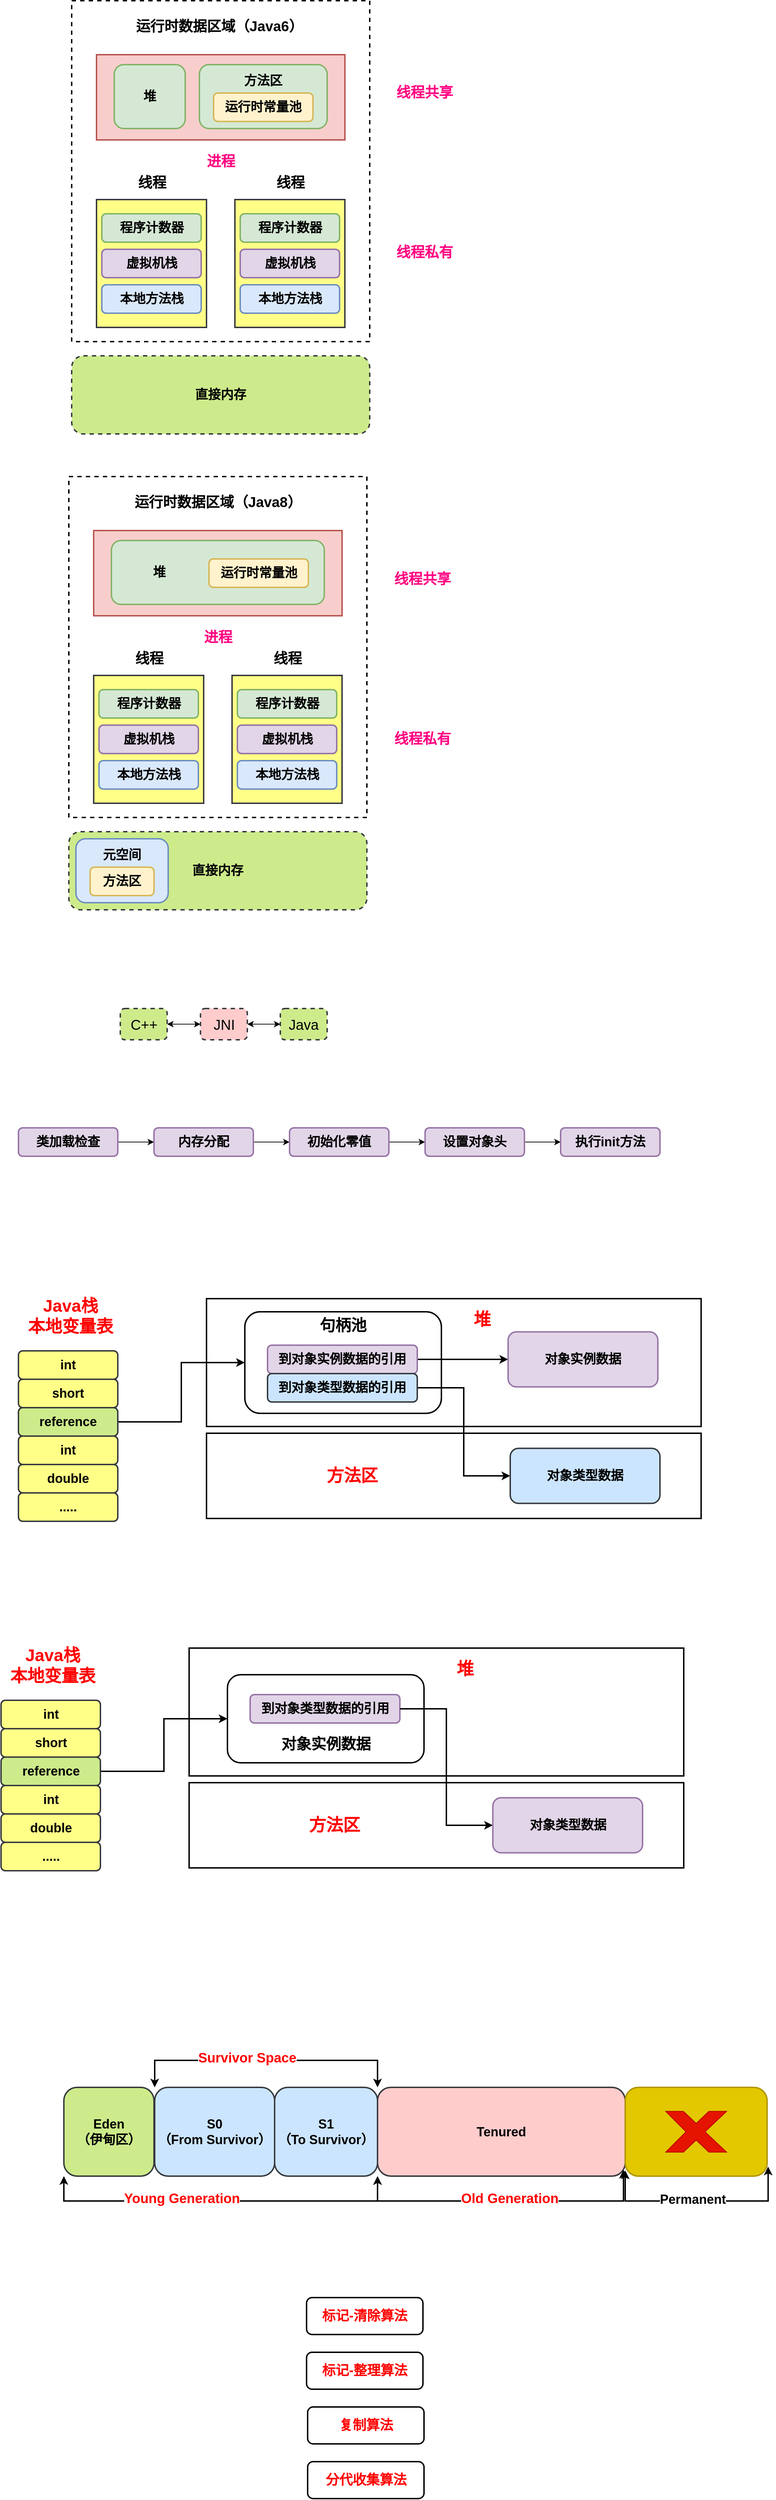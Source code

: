 <mxfile version="12.6.5" type="device"><diagram id="O3BQsFrytI9frIFFhgIB" name="Page-1"><mxGraphModel dx="1400" dy="579" grid="0" gridSize="10" guides="1" tooltips="1" connect="1" arrows="1" fold="1" page="0" pageScale="1" pageWidth="827" pageHeight="1169" math="0" shadow="0"><root><mxCell id="0"/><mxCell id="1" parent="0"/><mxCell id="KQnHS1wVc5f2rmeJDZKk-26" value="" style="rounded=0;whiteSpace=wrap;html=1;strokeWidth=2;" parent="1" vertex="1"><mxGeometry x="270" y="2147" width="697" height="120" as="geometry"/></mxCell><mxCell id="KQnHS1wVc5f2rmeJDZKk-24" value="" style="rounded=0;whiteSpace=wrap;html=1;strokeWidth=2;" parent="1" vertex="1"><mxGeometry x="270" y="1957.5" width="697" height="180" as="geometry"/></mxCell><mxCell id="KQnHS1wVc5f2rmeJDZKk-22" value="" style="rounded=1;whiteSpace=wrap;html=1;strokeWidth=2;" parent="1" vertex="1"><mxGeometry x="324" y="1976" width="277" height="143" as="geometry"/></mxCell><mxCell id="Ks48WOzs_nacoQjarene-1" value="" style="rounded=0;whiteSpace=wrap;html=1;strokeWidth=2;dashed=1;" parent="1" vertex="1"><mxGeometry x="80" y="130" width="420" height="480" as="geometry"/></mxCell><mxCell id="Ks48WOzs_nacoQjarene-5" value="" style="rounded=0;whiteSpace=wrap;html=1;strokeWidth=2;fillColor=#f8cecc;strokeColor=#b85450;" parent="1" vertex="1"><mxGeometry x="115" y="206" width="350" height="120" as="geometry"/></mxCell><mxCell id="Ks48WOzs_nacoQjarene-2" value="&lt;font style=&quot;font-size: 18px&quot;&gt;&lt;b&gt;堆&lt;br&gt;&lt;/b&gt;&lt;/font&gt;" style="rounded=1;whiteSpace=wrap;html=1;strokeWidth=2;fillColor=#d5e8d4;strokeColor=#82b366;" parent="1" vertex="1"><mxGeometry x="140" y="220" width="100" height="90" as="geometry"/></mxCell><mxCell id="Ks48WOzs_nacoQjarene-3" value="&lt;font style=&quot;font-size: 18px&quot;&gt;&lt;b&gt;方法区&lt;br&gt;&lt;br&gt;&lt;br&gt;&lt;/b&gt;&lt;/font&gt;" style="rounded=1;whiteSpace=wrap;html=1;strokeWidth=2;fillColor=#d5e8d4;strokeColor=#82b366;" parent="1" vertex="1"><mxGeometry x="260" y="220" width="180" height="90" as="geometry"/></mxCell><mxCell id="Ks48WOzs_nacoQjarene-4" value="&lt;font style=&quot;font-size: 18px&quot;&gt;&lt;b&gt;运行时常量池&lt;br&gt;&lt;/b&gt;&lt;/font&gt;" style="rounded=1;whiteSpace=wrap;html=1;strokeWidth=2;fillColor=#fff2cc;strokeColor=#d6b656;" parent="1" vertex="1"><mxGeometry x="280" y="260" width="140" height="40" as="geometry"/></mxCell><mxCell id="Ks48WOzs_nacoQjarene-6" value="" style="rounded=0;whiteSpace=wrap;html=1;strokeWidth=2;fillColor=#ffff88;strokeColor=#36393d;" parent="1" vertex="1"><mxGeometry x="115" y="410" width="155" height="180" as="geometry"/></mxCell><mxCell id="Ks48WOzs_nacoQjarene-7" value="&lt;font style=&quot;font-size: 18px&quot;&gt;&lt;b&gt;程序计数器&lt;/b&gt;&lt;b&gt;&lt;br&gt;&lt;/b&gt;&lt;/font&gt;" style="rounded=1;whiteSpace=wrap;html=1;strokeWidth=2;fillColor=#d5e8d4;strokeColor=#82b366;" parent="1" vertex="1"><mxGeometry x="122.5" y="430" width="140" height="40" as="geometry"/></mxCell><mxCell id="Ks48WOzs_nacoQjarene-8" value="&lt;font style=&quot;font-size: 18px&quot;&gt;&lt;b&gt;虚拟机栈&lt;br&gt;&lt;/b&gt;&lt;/font&gt;" style="rounded=1;whiteSpace=wrap;html=1;strokeWidth=2;fillColor=#e1d5e7;strokeColor=#9673a6;" parent="1" vertex="1"><mxGeometry x="122.5" y="480" width="140" height="40" as="geometry"/></mxCell><mxCell id="Ks48WOzs_nacoQjarene-9" value="&lt;font style=&quot;font-size: 18px&quot;&gt;&lt;b&gt;本地方法栈&lt;br&gt;&lt;/b&gt;&lt;/font&gt;" style="rounded=1;whiteSpace=wrap;html=1;strokeWidth=2;fillColor=#dae8fc;strokeColor=#6c8ebf;" parent="1" vertex="1"><mxGeometry x="122.5" y="530" width="140" height="40" as="geometry"/></mxCell><mxCell id="Ks48WOzs_nacoQjarene-10" value="" style="rounded=0;whiteSpace=wrap;html=1;strokeWidth=2;fillColor=#ffff88;strokeColor=#36393d;" parent="1" vertex="1"><mxGeometry x="310" y="410" width="155" height="180" as="geometry"/></mxCell><mxCell id="Ks48WOzs_nacoQjarene-11" value="&lt;font style=&quot;font-size: 18px&quot;&gt;&lt;b&gt;程序计数器&lt;/b&gt;&lt;b&gt;&lt;br&gt;&lt;/b&gt;&lt;/font&gt;" style="rounded=1;whiteSpace=wrap;html=1;strokeWidth=2;fillColor=#d5e8d4;strokeColor=#82b366;" parent="1" vertex="1"><mxGeometry x="317.5" y="430" width="140" height="40" as="geometry"/></mxCell><mxCell id="Ks48WOzs_nacoQjarene-12" value="&lt;font style=&quot;font-size: 18px&quot;&gt;&lt;b&gt;虚拟机栈&lt;br&gt;&lt;/b&gt;&lt;/font&gt;" style="rounded=1;whiteSpace=wrap;html=1;strokeWidth=2;fillColor=#e1d5e7;strokeColor=#9673a6;" parent="1" vertex="1"><mxGeometry x="317.5" y="480" width="140" height="40" as="geometry"/></mxCell><mxCell id="Ks48WOzs_nacoQjarene-13" value="&lt;font style=&quot;font-size: 18px&quot;&gt;&lt;b&gt;本地方法栈&lt;br&gt;&lt;/b&gt;&lt;/font&gt;" style="rounded=1;whiteSpace=wrap;html=1;strokeWidth=2;fillColor=#dae8fc;strokeColor=#6c8ebf;" parent="1" vertex="1"><mxGeometry x="317.5" y="530" width="140" height="40" as="geometry"/></mxCell><mxCell id="Ks48WOzs_nacoQjarene-16" value="&lt;font style=&quot;font-size: 18px&quot;&gt;&lt;b&gt;直接内存&lt;br&gt;&lt;/b&gt;&lt;/font&gt;" style="rounded=1;whiteSpace=wrap;html=1;strokeWidth=2;fillColor=#cdeb8b;strokeColor=#36393d;dashed=1;" parent="1" vertex="1"><mxGeometry x="80" y="630" width="420" height="110" as="geometry"/></mxCell><mxCell id="Ks48WOzs_nacoQjarene-17" value="进程" style="text;html=1;align=center;verticalAlign=middle;resizable=0;points=[];autosize=1;fontSize=20;fontStyle=1;fontColor=#FF0080;" parent="1" vertex="1"><mxGeometry x="260" y="340" width="60" height="30" as="geometry"/></mxCell><mxCell id="Ks48WOzs_nacoQjarene-18" value="线程" style="text;html=1;align=center;verticalAlign=middle;resizable=0;points=[];autosize=1;fontSize=20;fontStyle=1" parent="1" vertex="1"><mxGeometry x="162.5" y="370" width="60" height="30" as="geometry"/></mxCell><mxCell id="Ks48WOzs_nacoQjarene-19" value="线程" style="text;html=1;align=center;verticalAlign=middle;resizable=0;points=[];autosize=1;fontSize=20;fontStyle=1" parent="1" vertex="1"><mxGeometry x="357.5" y="370" width="60" height="30" as="geometry"/></mxCell><mxCell id="Ks48WOzs_nacoQjarene-20" value="线程共享" style="text;html=1;align=center;verticalAlign=middle;resizable=0;points=[];autosize=1;fontSize=20;fontColor=#FF0080;fontStyle=1" parent="1" vertex="1"><mxGeometry x="524" y="927.5" width="100" height="30" as="geometry"/></mxCell><mxCell id="Ks48WOzs_nacoQjarene-21" value="线程私有" style="text;html=1;align=center;verticalAlign=middle;resizable=0;points=[];autosize=1;fontSize=20;fontColor=#FF0080;fontStyle=1" parent="1" vertex="1"><mxGeometry x="524" y="1152.5" width="100" height="30" as="geometry"/></mxCell><mxCell id="Ks48WOzs_nacoQjarene-22" value="运行时数据区域（Java6）" style="text;html=1;align=center;verticalAlign=middle;resizable=0;points=[];autosize=1;fontSize=20;fontColor=#000000;fontStyle=1" parent="1" vertex="1"><mxGeometry x="162.5" y="150" width="250" height="30" as="geometry"/></mxCell><mxCell id="Ks48WOzs_nacoQjarene-23" value="&lt;font style=&quot;font-size: 18px&quot;&gt;&lt;b&gt;直接内存&lt;br&gt;&lt;/b&gt;&lt;/font&gt;" style="rounded=1;whiteSpace=wrap;html=1;strokeWidth=2;fillColor=#cdeb8b;strokeColor=#36393d;dashed=1;" parent="1" vertex="1"><mxGeometry x="76" y="1300" width="420" height="110" as="geometry"/></mxCell><mxCell id="Ks48WOzs_nacoQjarene-24" value="&lt;font style=&quot;font-size: 18px&quot;&gt;&lt;b&gt;元空间&lt;br&gt;&lt;br&gt;&lt;br&gt;&lt;/b&gt;&lt;/font&gt;" style="rounded=1;whiteSpace=wrap;html=1;strokeWidth=2;fillColor=#dae8fc;strokeColor=#6c8ebf;" parent="1" vertex="1"><mxGeometry x="86" y="1310" width="130" height="90" as="geometry"/></mxCell><mxCell id="Ks48WOzs_nacoQjarene-26" value="" style="rounded=0;whiteSpace=wrap;html=1;strokeWidth=2;dashed=1;" parent="1" vertex="1"><mxGeometry x="76" y="800" width="420" height="480" as="geometry"/></mxCell><mxCell id="Ks48WOzs_nacoQjarene-27" value="" style="rounded=0;whiteSpace=wrap;html=1;strokeWidth=2;fillColor=#f8cecc;strokeColor=#b85450;" parent="1" vertex="1"><mxGeometry x="111" y="876" width="350" height="120" as="geometry"/></mxCell><mxCell id="Ks48WOzs_nacoQjarene-28" value="&lt;font style=&quot;font-size: 18px&quot;&gt;&lt;b&gt;堆&amp;nbsp; &amp;nbsp; &amp;nbsp; &amp;nbsp; &amp;nbsp; &amp;nbsp; &amp;nbsp; &amp;nbsp; &amp;nbsp; &amp;nbsp; &amp;nbsp; &amp;nbsp; &amp;nbsp; &amp;nbsp; &amp;nbsp; &amp;nbsp; &amp;nbsp;&lt;br&gt;&lt;/b&gt;&lt;/font&gt;" style="rounded=1;whiteSpace=wrap;html=1;strokeWidth=2;fillColor=#d5e8d4;strokeColor=#82b366;" parent="1" vertex="1"><mxGeometry x="136" y="890" width="300" height="90" as="geometry"/></mxCell><mxCell id="Ks48WOzs_nacoQjarene-30" value="&lt;font style=&quot;font-size: 18px&quot;&gt;&lt;b&gt;运行时常量池&lt;br&gt;&lt;/b&gt;&lt;/font&gt;" style="rounded=1;whiteSpace=wrap;html=1;strokeWidth=2;fillColor=#fff2cc;strokeColor=#d6b656;" parent="1" vertex="1"><mxGeometry x="273.5" y="916" width="140" height="40" as="geometry"/></mxCell><mxCell id="Ks48WOzs_nacoQjarene-31" value="" style="rounded=0;whiteSpace=wrap;html=1;strokeWidth=2;fillColor=#ffff88;strokeColor=#36393d;" parent="1" vertex="1"><mxGeometry x="111" y="1080" width="155" height="180" as="geometry"/></mxCell><mxCell id="Ks48WOzs_nacoQjarene-32" value="&lt;font style=&quot;font-size: 18px&quot;&gt;&lt;b&gt;程序计数器&lt;/b&gt;&lt;b&gt;&lt;br&gt;&lt;/b&gt;&lt;/font&gt;" style="rounded=1;whiteSpace=wrap;html=1;strokeWidth=2;fillColor=#d5e8d4;strokeColor=#82b366;" parent="1" vertex="1"><mxGeometry x="118.5" y="1100" width="140" height="40" as="geometry"/></mxCell><mxCell id="Ks48WOzs_nacoQjarene-33" value="&lt;font style=&quot;font-size: 18px&quot;&gt;&lt;b&gt;虚拟机栈&lt;br&gt;&lt;/b&gt;&lt;/font&gt;" style="rounded=1;whiteSpace=wrap;html=1;strokeWidth=2;fillColor=#e1d5e7;strokeColor=#9673a6;" parent="1" vertex="1"><mxGeometry x="118.5" y="1150" width="140" height="40" as="geometry"/></mxCell><mxCell id="Ks48WOzs_nacoQjarene-34" value="&lt;font style=&quot;font-size: 18px&quot;&gt;&lt;b&gt;本地方法栈&lt;br&gt;&lt;/b&gt;&lt;/font&gt;" style="rounded=1;whiteSpace=wrap;html=1;strokeWidth=2;fillColor=#dae8fc;strokeColor=#6c8ebf;" parent="1" vertex="1"><mxGeometry x="118.5" y="1200" width="140" height="40" as="geometry"/></mxCell><mxCell id="Ks48WOzs_nacoQjarene-38" value="进程" style="text;html=1;align=center;verticalAlign=middle;resizable=0;points=[];autosize=1;fontSize=20;fontStyle=1;fontColor=#FF0080;" parent="1" vertex="1"><mxGeometry x="256" y="1010" width="60" height="30" as="geometry"/></mxCell><mxCell id="Ks48WOzs_nacoQjarene-39" value="线程" style="text;html=1;align=center;verticalAlign=middle;resizable=0;points=[];autosize=1;fontSize=20;fontStyle=1" parent="1" vertex="1"><mxGeometry x="158.5" y="1040" width="60" height="30" as="geometry"/></mxCell><mxCell id="Ks48WOzs_nacoQjarene-40" value="线程" style="text;html=1;align=center;verticalAlign=middle;resizable=0;points=[];autosize=1;fontSize=20;fontStyle=1" parent="1" vertex="1"><mxGeometry x="353.5" y="1040" width="60" height="30" as="geometry"/></mxCell><mxCell id="Ks48WOzs_nacoQjarene-41" value="运行时数据区域（Java8）" style="text;html=1;align=center;verticalAlign=middle;resizable=0;points=[];autosize=1;fontSize=20;fontColor=#000000;fontStyle=1" parent="1" vertex="1"><mxGeometry x="161" y="820" width="250" height="30" as="geometry"/></mxCell><mxCell id="Ks48WOzs_nacoQjarene-42" value="&lt;font style=&quot;font-size: 18px&quot;&gt;&lt;b&gt;方法区&lt;br&gt;&lt;/b&gt;&lt;/font&gt;" style="rounded=1;whiteSpace=wrap;html=1;strokeWidth=2;fillColor=#fff2cc;strokeColor=#d6b656;" parent="1" vertex="1"><mxGeometry x="106" y="1350" width="90" height="40" as="geometry"/></mxCell><mxCell id="Ks48WOzs_nacoQjarene-44" value="" style="rounded=0;whiteSpace=wrap;html=1;strokeWidth=2;fillColor=#ffff88;strokeColor=#36393d;" parent="1" vertex="1"><mxGeometry x="306" y="1080" width="155" height="180" as="geometry"/></mxCell><mxCell id="Ks48WOzs_nacoQjarene-45" value="&lt;font style=&quot;font-size: 18px&quot;&gt;&lt;b&gt;程序计数器&lt;/b&gt;&lt;b&gt;&lt;br&gt;&lt;/b&gt;&lt;/font&gt;" style="rounded=1;whiteSpace=wrap;html=1;strokeWidth=2;fillColor=#d5e8d4;strokeColor=#82b366;" parent="1" vertex="1"><mxGeometry x="313.5" y="1100" width="140" height="40" as="geometry"/></mxCell><mxCell id="Ks48WOzs_nacoQjarene-46" value="&lt;font style=&quot;font-size: 18px&quot;&gt;&lt;b&gt;虚拟机栈&lt;br&gt;&lt;/b&gt;&lt;/font&gt;" style="rounded=1;whiteSpace=wrap;html=1;strokeWidth=2;fillColor=#e1d5e7;strokeColor=#9673a6;" parent="1" vertex="1"><mxGeometry x="313.5" y="1150" width="140" height="40" as="geometry"/></mxCell><mxCell id="Ks48WOzs_nacoQjarene-47" value="&lt;font style=&quot;font-size: 18px&quot;&gt;&lt;b&gt;本地方法栈&lt;br&gt;&lt;/b&gt;&lt;/font&gt;" style="rounded=1;whiteSpace=wrap;html=1;strokeWidth=2;fillColor=#dae8fc;strokeColor=#6c8ebf;" parent="1" vertex="1"><mxGeometry x="313.5" y="1200" width="140" height="40" as="geometry"/></mxCell><mxCell id="Ks48WOzs_nacoQjarene-48" value="线程共享" style="text;html=1;align=center;verticalAlign=middle;resizable=0;points=[];autosize=1;fontSize=20;fontColor=#FF0080;fontStyle=1" parent="1" vertex="1"><mxGeometry x="527" y="242.5" width="100" height="30" as="geometry"/></mxCell><mxCell id="Ks48WOzs_nacoQjarene-49" value="线程私有" style="text;html=1;align=center;verticalAlign=middle;resizable=0;points=[];autosize=1;fontSize=20;fontColor=#FF0080;fontStyle=1" parent="1" vertex="1"><mxGeometry x="527" y="467.5" width="100" height="30" as="geometry"/></mxCell><mxCell id="Ks48WOzs_nacoQjarene-55" style="edgeStyle=orthogonalEdgeStyle;rounded=0;orthogonalLoop=1;jettySize=auto;html=1;exitX=1;exitY=0.5;exitDx=0;exitDy=0;entryX=0;entryY=0.5;entryDx=0;entryDy=0;fontSize=20;fontColor=#000000;startArrow=classic;startFill=1;" parent="1" source="Ks48WOzs_nacoQjarene-52" target="Ks48WOzs_nacoQjarene-54" edge="1"><mxGeometry relative="1" as="geometry"/></mxCell><mxCell id="Ks48WOzs_nacoQjarene-52" value="&lt;font style=&quot;font-size: 20px&quot;&gt;C++&lt;/font&gt;" style="rounded=1;whiteSpace=wrap;html=1;dashed=1;strokeWidth=2;fontSize=20;fillColor=#cdeb8b;strokeColor=#36393d;" parent="1" vertex="1"><mxGeometry x="148.5" y="1549" width="66" height="44" as="geometry"/></mxCell><mxCell id="Ks48WOzs_nacoQjarene-53" value="Java" style="rounded=1;whiteSpace=wrap;html=1;dashed=1;strokeWidth=2;fontSize=20;fillColor=#cdeb8b;strokeColor=#36393d;" parent="1" vertex="1"><mxGeometry x="374" y="1549" width="66" height="44" as="geometry"/></mxCell><mxCell id="Ks48WOzs_nacoQjarene-56" style="edgeStyle=orthogonalEdgeStyle;rounded=0;orthogonalLoop=1;jettySize=auto;html=1;exitX=1;exitY=0.5;exitDx=0;exitDy=0;entryX=0;entryY=0.5;entryDx=0;entryDy=0;fontSize=20;fontColor=#000000;startArrow=classic;startFill=1;" parent="1" source="Ks48WOzs_nacoQjarene-54" target="Ks48WOzs_nacoQjarene-53" edge="1"><mxGeometry relative="1" as="geometry"/></mxCell><mxCell id="Ks48WOzs_nacoQjarene-54" value="&lt;font style=&quot;font-size: 20px&quot;&gt;JNI&lt;/font&gt;" style="rounded=1;whiteSpace=wrap;html=1;dashed=1;strokeWidth=2;fontSize=20;fillColor=#ffcccc;strokeColor=#36393d;" parent="1" vertex="1"><mxGeometry x="261.5" y="1549" width="66" height="44" as="geometry"/></mxCell><mxCell id="KQnHS1wVc5f2rmeJDZKk-6" style="edgeStyle=orthogonalEdgeStyle;rounded=0;orthogonalLoop=1;jettySize=auto;html=1;exitX=1;exitY=0.5;exitDx=0;exitDy=0;entryX=0;entryY=0.5;entryDx=0;entryDy=0;" parent="1" source="KQnHS1wVc5f2rmeJDZKk-1" target="KQnHS1wVc5f2rmeJDZKk-2" edge="1"><mxGeometry relative="1" as="geometry"/></mxCell><mxCell id="KQnHS1wVc5f2rmeJDZKk-1" value="&lt;font style=&quot;font-size: 18px&quot;&gt;&lt;b&gt;类加载检查&lt;br&gt;&lt;/b&gt;&lt;/font&gt;" style="rounded=1;whiteSpace=wrap;html=1;strokeWidth=2;fillColor=#e1d5e7;strokeColor=#9673a6;" parent="1" vertex="1"><mxGeometry x="5" y="1717" width="140" height="40" as="geometry"/></mxCell><mxCell id="KQnHS1wVc5f2rmeJDZKk-7" style="edgeStyle=orthogonalEdgeStyle;rounded=0;orthogonalLoop=1;jettySize=auto;html=1;exitX=1;exitY=0.5;exitDx=0;exitDy=0;entryX=0;entryY=0.5;entryDx=0;entryDy=0;" parent="1" source="KQnHS1wVc5f2rmeJDZKk-2" target="KQnHS1wVc5f2rmeJDZKk-3" edge="1"><mxGeometry relative="1" as="geometry"/></mxCell><mxCell id="KQnHS1wVc5f2rmeJDZKk-2" value="&lt;font style=&quot;font-size: 18px&quot;&gt;&lt;b&gt;内存分配&lt;br&gt;&lt;/b&gt;&lt;/font&gt;" style="rounded=1;whiteSpace=wrap;html=1;strokeWidth=2;fillColor=#e1d5e7;strokeColor=#9673a6;" parent="1" vertex="1"><mxGeometry x="196" y="1717" width="140" height="40" as="geometry"/></mxCell><mxCell id="KQnHS1wVc5f2rmeJDZKk-8" style="edgeStyle=orthogonalEdgeStyle;rounded=0;orthogonalLoop=1;jettySize=auto;html=1;exitX=1;exitY=0.5;exitDx=0;exitDy=0;" parent="1" source="KQnHS1wVc5f2rmeJDZKk-3" target="KQnHS1wVc5f2rmeJDZKk-4" edge="1"><mxGeometry relative="1" as="geometry"/></mxCell><mxCell id="KQnHS1wVc5f2rmeJDZKk-3" value="&lt;font style=&quot;font-size: 18px&quot;&gt;&lt;b&gt;初始化零值&lt;br&gt;&lt;/b&gt;&lt;/font&gt;" style="rounded=1;whiteSpace=wrap;html=1;strokeWidth=2;fillColor=#e1d5e7;strokeColor=#9673a6;" parent="1" vertex="1"><mxGeometry x="387" y="1717" width="140" height="40" as="geometry"/></mxCell><mxCell id="KQnHS1wVc5f2rmeJDZKk-9" style="edgeStyle=orthogonalEdgeStyle;rounded=0;orthogonalLoop=1;jettySize=auto;html=1;exitX=1;exitY=0.5;exitDx=0;exitDy=0;entryX=0;entryY=0.5;entryDx=0;entryDy=0;" parent="1" source="KQnHS1wVc5f2rmeJDZKk-4" target="KQnHS1wVc5f2rmeJDZKk-5" edge="1"><mxGeometry relative="1" as="geometry"/></mxCell><mxCell id="KQnHS1wVc5f2rmeJDZKk-4" value="&lt;font style=&quot;font-size: 18px&quot;&gt;&lt;b&gt;设置对象头&lt;br&gt;&lt;/b&gt;&lt;/font&gt;" style="rounded=1;whiteSpace=wrap;html=1;strokeWidth=2;fillColor=#e1d5e7;strokeColor=#9673a6;" parent="1" vertex="1"><mxGeometry x="578" y="1717" width="140" height="40" as="geometry"/></mxCell><mxCell id="KQnHS1wVc5f2rmeJDZKk-5" value="&lt;font style=&quot;font-size: 18px&quot;&gt;&lt;b&gt;执行init方法&lt;br&gt;&lt;/b&gt;&lt;/font&gt;" style="rounded=1;whiteSpace=wrap;html=1;strokeWidth=2;fillColor=#e1d5e7;strokeColor=#9673a6;" parent="1" vertex="1"><mxGeometry x="769" y="1717" width="140" height="40" as="geometry"/></mxCell><mxCell id="KQnHS1wVc5f2rmeJDZKk-10" value="&lt;font style=&quot;font-size: 18px&quot;&gt;&lt;b&gt;int&lt;br&gt;&lt;/b&gt;&lt;/font&gt;" style="rounded=1;whiteSpace=wrap;html=1;strokeWidth=2;fillColor=#ffff88;strokeColor=#36393d;" parent="1" vertex="1"><mxGeometry x="5" y="2031" width="140" height="40" as="geometry"/></mxCell><mxCell id="KQnHS1wVc5f2rmeJDZKk-11" value="&lt;font style=&quot;font-size: 18px&quot;&gt;&lt;b&gt;short&lt;br&gt;&lt;/b&gt;&lt;/font&gt;" style="rounded=1;whiteSpace=wrap;html=1;strokeWidth=2;fillColor=#ffff88;strokeColor=#36393d;" parent="1" vertex="1"><mxGeometry x="5" y="2071" width="140" height="40" as="geometry"/></mxCell><mxCell id="KQnHS1wVc5f2rmeJDZKk-29" style="edgeStyle=orthogonalEdgeStyle;rounded=0;orthogonalLoop=1;jettySize=auto;html=1;exitX=1;exitY=0.5;exitDx=0;exitDy=0;entryX=0;entryY=0.5;entryDx=0;entryDy=0;fontSize=24;strokeWidth=2;" parent="1" source="KQnHS1wVc5f2rmeJDZKk-12" target="KQnHS1wVc5f2rmeJDZKk-22" edge="1"><mxGeometry relative="1" as="geometry"/></mxCell><mxCell id="KQnHS1wVc5f2rmeJDZKk-12" value="&lt;font style=&quot;font-size: 18px&quot;&gt;&lt;b&gt;reference&lt;br&gt;&lt;/b&gt;&lt;/font&gt;" style="rounded=1;whiteSpace=wrap;html=1;strokeWidth=2;fillColor=#cdeb8b;strokeColor=#36393d;" parent="1" vertex="1"><mxGeometry x="5" y="2111" width="140" height="40" as="geometry"/></mxCell><mxCell id="KQnHS1wVc5f2rmeJDZKk-13" value="&lt;font style=&quot;font-size: 18px&quot;&gt;&lt;b&gt;int&lt;br&gt;&lt;/b&gt;&lt;/font&gt;" style="rounded=1;whiteSpace=wrap;html=1;strokeWidth=2;fillColor=#ffff88;strokeColor=#36393d;" parent="1" vertex="1"><mxGeometry x="5" y="2151" width="140" height="40" as="geometry"/></mxCell><mxCell id="KQnHS1wVc5f2rmeJDZKk-14" value="&lt;font style=&quot;font-size: 18px&quot;&gt;&lt;b&gt;double&lt;br&gt;&lt;/b&gt;&lt;/font&gt;" style="rounded=1;whiteSpace=wrap;html=1;strokeWidth=2;fillColor=#ffff88;strokeColor=#36393d;" parent="1" vertex="1"><mxGeometry x="5" y="2191" width="140" height="40" as="geometry"/></mxCell><mxCell id="KQnHS1wVc5f2rmeJDZKk-15" value="&lt;font style=&quot;font-size: 18px&quot;&gt;&lt;b&gt;.....&lt;br&gt;&lt;/b&gt;&lt;/font&gt;" style="rounded=1;whiteSpace=wrap;html=1;strokeWidth=2;fillColor=#ffff88;strokeColor=#36393d;" parent="1" vertex="1"><mxGeometry x="5" y="2231" width="140" height="40" as="geometry"/></mxCell><mxCell id="KQnHS1wVc5f2rmeJDZKk-30" style="edgeStyle=orthogonalEdgeStyle;rounded=0;orthogonalLoop=1;jettySize=auto;html=1;exitX=1;exitY=0.5;exitDx=0;exitDy=0;entryX=0;entryY=0.5;entryDx=0;entryDy=0;fontSize=24;strokeWidth=2;" parent="1" source="KQnHS1wVc5f2rmeJDZKk-17" target="KQnHS1wVc5f2rmeJDZKk-19" edge="1"><mxGeometry relative="1" as="geometry"/></mxCell><mxCell id="KQnHS1wVc5f2rmeJDZKk-17" value="&lt;font style=&quot;font-size: 18px&quot;&gt;&lt;b&gt;到对象实例数据的引用&lt;br&gt;&lt;/b&gt;&lt;/font&gt;" style="rounded=1;whiteSpace=wrap;html=1;strokeWidth=2;fillColor=#e1d5e7;strokeColor=#9673a6;" parent="1" vertex="1"><mxGeometry x="356" y="2023" width="211" height="40" as="geometry"/></mxCell><mxCell id="KQnHS1wVc5f2rmeJDZKk-31" style="edgeStyle=orthogonalEdgeStyle;rounded=0;orthogonalLoop=1;jettySize=auto;html=1;exitX=1;exitY=0.5;exitDx=0;exitDy=0;entryX=0;entryY=0.5;entryDx=0;entryDy=0;fontSize=24;strokeWidth=2;" parent="1" source="KQnHS1wVc5f2rmeJDZKk-18" target="KQnHS1wVc5f2rmeJDZKk-20" edge="1"><mxGeometry relative="1" as="geometry"/></mxCell><mxCell id="KQnHS1wVc5f2rmeJDZKk-18" value="&lt;font style=&quot;font-size: 18px&quot;&gt;&lt;b&gt;到对象类型数据的引用&lt;br&gt;&lt;/b&gt;&lt;/font&gt;" style="rounded=1;whiteSpace=wrap;html=1;strokeWidth=2;fillColor=#cce5ff;strokeColor=#36393d;" parent="1" vertex="1"><mxGeometry x="356" y="2063" width="211" height="40" as="geometry"/></mxCell><mxCell id="KQnHS1wVc5f2rmeJDZKk-19" value="&lt;font style=&quot;font-size: 18px&quot;&gt;&lt;b&gt;对象实例数据&lt;br&gt;&lt;/b&gt;&lt;/font&gt;" style="rounded=1;whiteSpace=wrap;html=1;strokeWidth=2;fillColor=#e1d5e7;strokeColor=#9673a6;" parent="1" vertex="1"><mxGeometry x="695" y="2004.25" width="211" height="77.5" as="geometry"/></mxCell><mxCell id="KQnHS1wVc5f2rmeJDZKk-20" value="&lt;font style=&quot;font-size: 18px&quot;&gt;&lt;b&gt;对象类型数据&lt;br&gt;&lt;/b&gt;&lt;/font&gt;" style="rounded=1;whiteSpace=wrap;html=1;strokeWidth=2;fillColor=#cce5ff;strokeColor=#36393d;" parent="1" vertex="1"><mxGeometry x="698" y="2168.25" width="211" height="77.5" as="geometry"/></mxCell><mxCell id="KQnHS1wVc5f2rmeJDZKk-23" value="&lt;font style=&quot;font-size: 22px&quot;&gt;&lt;b&gt;句柄池&lt;/b&gt;&lt;/font&gt;" style="text;html=1;align=center;verticalAlign=middle;resizable=0;points=[];autosize=1;" parent="1" vertex="1"><mxGeometry x="423.5" y="1985" width="76" height="21" as="geometry"/></mxCell><mxCell id="KQnHS1wVc5f2rmeJDZKk-25" value="&lt;span style=&quot;font-size: 24px;&quot;&gt;&lt;b style=&quot;font-size: 24px;&quot;&gt;&lt;font color=&quot;#ff0000&quot; style=&quot;font-size: 24px;&quot;&gt;堆&lt;/font&gt;&lt;/b&gt;&lt;/span&gt;" style="text;html=1;align=center;verticalAlign=middle;resizable=0;points=[];autosize=1;fontSize=24;" parent="1" vertex="1"><mxGeometry x="641" y="1970" width="34" height="33" as="geometry"/></mxCell><mxCell id="KQnHS1wVc5f2rmeJDZKk-27" value="&lt;span style=&quot;font-size: 24px&quot;&gt;&lt;b style=&quot;font-size: 24px&quot;&gt;&lt;font color=&quot;#ff0000&quot; style=&quot;font-size: 24px&quot;&gt;方法区&lt;/font&gt;&lt;/b&gt;&lt;/span&gt;" style="text;html=1;align=center;verticalAlign=middle;resizable=0;points=[];autosize=1;fontSize=24;" parent="1" vertex="1"><mxGeometry x="433.5" y="2190.5" width="82" height="33" as="geometry"/></mxCell><mxCell id="KQnHS1wVc5f2rmeJDZKk-28" value="&lt;span style=&quot;font-size: 24px&quot;&gt;&lt;b style=&quot;font-size: 24px&quot;&gt;&lt;font color=&quot;#ff0000&quot; style=&quot;font-size: 24px&quot;&gt;Java栈&lt;br&gt;本地变量表&lt;br&gt;&lt;/font&gt;&lt;/b&gt;&lt;/span&gt;" style="text;html=1;align=center;verticalAlign=middle;resizable=0;points=[];autosize=1;fontSize=24;" parent="1" vertex="1"><mxGeometry x="12.5" y="1951" width="130" height="62" as="geometry"/></mxCell><mxCell id="KQnHS1wVc5f2rmeJDZKk-33" value="" style="rounded=0;whiteSpace=wrap;html=1;strokeWidth=2;" parent="1" vertex="1"><mxGeometry x="245.5" y="2639" width="697" height="120" as="geometry"/></mxCell><mxCell id="KQnHS1wVc5f2rmeJDZKk-34" value="" style="rounded=0;whiteSpace=wrap;html=1;strokeWidth=2;" parent="1" vertex="1"><mxGeometry x="245.5" y="2449.5" width="697" height="180" as="geometry"/></mxCell><mxCell id="KQnHS1wVc5f2rmeJDZKk-35" value="" style="rounded=1;whiteSpace=wrap;html=1;strokeWidth=2;" parent="1" vertex="1"><mxGeometry x="299.5" y="2487" width="277" height="124" as="geometry"/></mxCell><mxCell id="KQnHS1wVc5f2rmeJDZKk-36" value="&lt;font style=&quot;font-size: 18px&quot;&gt;&lt;b&gt;int&lt;br&gt;&lt;/b&gt;&lt;/font&gt;" style="rounded=1;whiteSpace=wrap;html=1;strokeWidth=2;fillColor=#ffff88;strokeColor=#36393d;" parent="1" vertex="1"><mxGeometry x="-19.5" y="2523" width="140" height="40" as="geometry"/></mxCell><mxCell id="KQnHS1wVc5f2rmeJDZKk-37" value="&lt;font style=&quot;font-size: 18px&quot;&gt;&lt;b&gt;short&lt;br&gt;&lt;/b&gt;&lt;/font&gt;" style="rounded=1;whiteSpace=wrap;html=1;strokeWidth=2;fillColor=#ffff88;strokeColor=#36393d;" parent="1" vertex="1"><mxGeometry x="-19.5" y="2563" width="140" height="40" as="geometry"/></mxCell><mxCell id="KQnHS1wVc5f2rmeJDZKk-38" style="edgeStyle=orthogonalEdgeStyle;rounded=0;orthogonalLoop=1;jettySize=auto;html=1;exitX=1;exitY=0.5;exitDx=0;exitDy=0;entryX=0;entryY=0.5;entryDx=0;entryDy=0;fontSize=24;strokeWidth=2;" parent="1" source="KQnHS1wVc5f2rmeJDZKk-39" target="KQnHS1wVc5f2rmeJDZKk-35" edge="1"><mxGeometry relative="1" as="geometry"/></mxCell><mxCell id="KQnHS1wVc5f2rmeJDZKk-39" value="&lt;font style=&quot;font-size: 18px&quot;&gt;&lt;b&gt;reference&lt;br&gt;&lt;/b&gt;&lt;/font&gt;" style="rounded=1;whiteSpace=wrap;html=1;strokeWidth=2;fillColor=#cdeb8b;strokeColor=#36393d;" parent="1" vertex="1"><mxGeometry x="-19.5" y="2603" width="140" height="40" as="geometry"/></mxCell><mxCell id="KQnHS1wVc5f2rmeJDZKk-40" value="&lt;font style=&quot;font-size: 18px&quot;&gt;&lt;b&gt;int&lt;br&gt;&lt;/b&gt;&lt;/font&gt;" style="rounded=1;whiteSpace=wrap;html=1;strokeWidth=2;fillColor=#ffff88;strokeColor=#36393d;" parent="1" vertex="1"><mxGeometry x="-19.5" y="2643" width="140" height="40" as="geometry"/></mxCell><mxCell id="KQnHS1wVc5f2rmeJDZKk-41" value="&lt;font style=&quot;font-size: 18px&quot;&gt;&lt;b&gt;double&lt;br&gt;&lt;/b&gt;&lt;/font&gt;" style="rounded=1;whiteSpace=wrap;html=1;strokeWidth=2;fillColor=#ffff88;strokeColor=#36393d;" parent="1" vertex="1"><mxGeometry x="-19.5" y="2683" width="140" height="40" as="geometry"/></mxCell><mxCell id="KQnHS1wVc5f2rmeJDZKk-42" value="&lt;font style=&quot;font-size: 18px&quot;&gt;&lt;b&gt;.....&lt;br&gt;&lt;/b&gt;&lt;/font&gt;" style="rounded=1;whiteSpace=wrap;html=1;strokeWidth=2;fillColor=#ffff88;strokeColor=#36393d;" parent="1" vertex="1"><mxGeometry x="-19.5" y="2723" width="140" height="40" as="geometry"/></mxCell><mxCell id="KQnHS1wVc5f2rmeJDZKk-44" value="&lt;font style=&quot;font-size: 18px&quot;&gt;&lt;b&gt;到对象类型数据的引用&lt;br&gt;&lt;/b&gt;&lt;/font&gt;" style="rounded=1;whiteSpace=wrap;html=1;strokeWidth=2;fillColor=#e1d5e7;strokeColor=#9673a6;" parent="1" vertex="1"><mxGeometry x="331.5" y="2515" width="211" height="40" as="geometry"/></mxCell><mxCell id="KQnHS1wVc5f2rmeJDZKk-45" style="edgeStyle=orthogonalEdgeStyle;rounded=0;orthogonalLoop=1;jettySize=auto;html=1;exitX=1;exitY=0.5;exitDx=0;exitDy=0;entryX=0;entryY=0.5;entryDx=0;entryDy=0;fontSize=24;strokeWidth=2;" parent="1" source="KQnHS1wVc5f2rmeJDZKk-44" target="KQnHS1wVc5f2rmeJDZKk-48" edge="1"><mxGeometry relative="1" as="geometry"/></mxCell><mxCell id="KQnHS1wVc5f2rmeJDZKk-48" value="&lt;font style=&quot;font-size: 18px&quot;&gt;&lt;b&gt;对象类型数据&lt;br&gt;&lt;/b&gt;&lt;/font&gt;" style="rounded=1;whiteSpace=wrap;html=1;strokeWidth=2;fillColor=#e1d5e7;strokeColor=#9673a6;" parent="1" vertex="1"><mxGeometry x="673.5" y="2660.25" width="211" height="77.5" as="geometry"/></mxCell><mxCell id="KQnHS1wVc5f2rmeJDZKk-50" value="&lt;span style=&quot;font-size: 24px;&quot;&gt;&lt;b style=&quot;font-size: 24px;&quot;&gt;&lt;font color=&quot;#ff0000&quot; style=&quot;font-size: 24px;&quot;&gt;堆&lt;/font&gt;&lt;/b&gt;&lt;/span&gt;" style="text;html=1;align=center;verticalAlign=middle;resizable=0;points=[];autosize=1;fontSize=24;" parent="1" vertex="1"><mxGeometry x="616.5" y="2462" width="34" height="33" as="geometry"/></mxCell><mxCell id="KQnHS1wVc5f2rmeJDZKk-51" value="&lt;span style=&quot;font-size: 24px&quot;&gt;&lt;b style=&quot;font-size: 24px&quot;&gt;&lt;font color=&quot;#ff0000&quot; style=&quot;font-size: 24px&quot;&gt;方法区&lt;/font&gt;&lt;/b&gt;&lt;/span&gt;" style="text;html=1;align=center;verticalAlign=middle;resizable=0;points=[];autosize=1;fontSize=24;" parent="1" vertex="1"><mxGeometry x="409" y="2682.5" width="82" height="33" as="geometry"/></mxCell><mxCell id="KQnHS1wVc5f2rmeJDZKk-52" value="&lt;span style=&quot;font-size: 24px&quot;&gt;&lt;b style=&quot;font-size: 24px&quot;&gt;&lt;font color=&quot;#ff0000&quot; style=&quot;font-size: 24px&quot;&gt;Java栈&lt;br&gt;本地变量表&lt;br&gt;&lt;/font&gt;&lt;/b&gt;&lt;/span&gt;" style="text;html=1;align=center;verticalAlign=middle;resizable=0;points=[];autosize=1;fontSize=24;" parent="1" vertex="1"><mxGeometry x="-12" y="2443" width="130" height="62" as="geometry"/></mxCell><mxCell id="KQnHS1wVc5f2rmeJDZKk-55" value="对象实例数据" style="text;html=1;align=center;verticalAlign=middle;resizable=0;points=[];autosize=1;fontSize=21;fontStyle=1" parent="1" vertex="1"><mxGeometry x="370" y="2569.5" width="136" height="29" as="geometry"/></mxCell><mxCell id="-v9vZtDS-2KVSQ4tF3t--6" style="edgeStyle=orthogonalEdgeStyle;rounded=0;orthogonalLoop=1;jettySize=auto;html=1;exitX=0;exitY=1;exitDx=0;exitDy=0;entryX=1;entryY=1;entryDx=0;entryDy=0;startArrow=classic;startFill=1;strokeWidth=2;" edge="1" parent="1" source="-v9vZtDS-2KVSQ4tF3t--1" target="-v9vZtDS-2KVSQ4tF3t--3"><mxGeometry relative="1" as="geometry"><Array as="points"><mxPoint x="69" y="3228"/><mxPoint x="511" y="3228"/></Array></mxGeometry></mxCell><mxCell id="-v9vZtDS-2KVSQ4tF3t--11" value="Young Generation" style="text;html=1;align=center;verticalAlign=middle;resizable=0;points=[];labelBackgroundColor=#ffffff;fontSize=19;fontStyle=1;fontColor=#FF0000;" vertex="1" connectable="0" parent="-v9vZtDS-2KVSQ4tF3t--6"><mxGeometry x="-0.217" y="3" relative="1" as="geometry"><mxPoint as="offset"/></mxGeometry></mxCell><mxCell id="-v9vZtDS-2KVSQ4tF3t--1" value="&lt;font style=&quot;font-size: 18px&quot;&gt;&lt;b&gt;Eden&lt;br&gt;（伊甸区）&lt;br&gt;&lt;/b&gt;&lt;/font&gt;" style="rounded=1;whiteSpace=wrap;html=1;strokeWidth=2;fillColor=#cdeb8b;strokeColor=#36393d;" vertex="1" parent="1"><mxGeometry x="69" y="3068" width="127" height="125" as="geometry"/></mxCell><mxCell id="-v9vZtDS-2KVSQ4tF3t--7" style="edgeStyle=orthogonalEdgeStyle;rounded=0;orthogonalLoop=1;jettySize=auto;html=1;exitX=0;exitY=0;exitDx=0;exitDy=0;entryX=0;entryY=0;entryDx=0;entryDy=0;startArrow=classic;startFill=1;strokeWidth=2;" edge="1" parent="1" source="-v9vZtDS-2KVSQ4tF3t--2" target="-v9vZtDS-2KVSQ4tF3t--4"><mxGeometry relative="1" as="geometry"><Array as="points"><mxPoint x="197" y="3030"/><mxPoint x="511" y="3030"/></Array></mxGeometry></mxCell><mxCell id="-v9vZtDS-2KVSQ4tF3t--10" value="Survivor Space" style="text;html=1;align=center;verticalAlign=middle;resizable=0;points=[];labelBackgroundColor=#ffffff;fontSize=19;fontStyle=1;fontColor=#FF0000;" vertex="1" connectable="0" parent="-v9vZtDS-2KVSQ4tF3t--7"><mxGeometry x="-0.142" y="3" relative="1" as="geometry"><mxPoint as="offset"/></mxGeometry></mxCell><mxCell id="-v9vZtDS-2KVSQ4tF3t--2" value="&lt;font style=&quot;font-size: 18px&quot;&gt;&lt;b&gt;S0&lt;br&gt;（From Survivor）&lt;br&gt;&lt;/b&gt;&lt;/font&gt;" style="rounded=1;whiteSpace=wrap;html=1;strokeWidth=2;fillColor=#cce5ff;strokeColor=#36393d;" vertex="1" parent="1"><mxGeometry x="197" y="3068" width="169" height="125" as="geometry"/></mxCell><mxCell id="-v9vZtDS-2KVSQ4tF3t--3" value="&lt;font style=&quot;font-size: 18px&quot;&gt;&lt;b&gt;S1&lt;br&gt;（To Survivor）&lt;/b&gt;&lt;b&gt;&lt;br&gt;&lt;/b&gt;&lt;/font&gt;" style="rounded=1;whiteSpace=wrap;html=1;strokeWidth=2;fillColor=#cce5ff;strokeColor=#36393d;" vertex="1" parent="1"><mxGeometry x="366" y="3068" width="145" height="125" as="geometry"/></mxCell><mxCell id="-v9vZtDS-2KVSQ4tF3t--4" value="&lt;font style=&quot;font-size: 18px&quot;&gt;&lt;b&gt;Tenured&lt;br&gt;&lt;/b&gt;&lt;/font&gt;" style="rounded=1;whiteSpace=wrap;html=1;strokeWidth=2;fillColor=#ffcccc;strokeColor=#36393d;" vertex="1" parent="1"><mxGeometry x="511" y="3068" width="349" height="125" as="geometry"/></mxCell><mxCell id="-v9vZtDS-2KVSQ4tF3t--8" style="edgeStyle=orthogonalEdgeStyle;rounded=0;orthogonalLoop=1;jettySize=auto;html=1;exitX=0;exitY=1;exitDx=0;exitDy=0;entryX=0.993;entryY=0.929;entryDx=0;entryDy=0;entryPerimeter=0;startArrow=classic;startFill=1;strokeWidth=2;" edge="1" parent="1" source="-v9vZtDS-2KVSQ4tF3t--4" target="-v9vZtDS-2KVSQ4tF3t--4"><mxGeometry relative="1" as="geometry"><Array as="points"><mxPoint x="511" y="3228"/><mxPoint x="858" y="3228"/></Array></mxGeometry></mxCell><mxCell id="-v9vZtDS-2KVSQ4tF3t--13" value="Old Generation" style="text;html=1;align=center;verticalAlign=middle;resizable=0;points=[];labelBackgroundColor=#ffffff;fontSize=19;fontStyle=1;fontColor=#FF0000;" vertex="1" connectable="0" parent="-v9vZtDS-2KVSQ4tF3t--8"><mxGeometry x="0.038" y="3" relative="1" as="geometry"><mxPoint as="offset"/></mxGeometry></mxCell><mxCell id="-v9vZtDS-2KVSQ4tF3t--17" style="edgeStyle=orthogonalEdgeStyle;rounded=0;orthogonalLoop=1;jettySize=auto;html=1;startArrow=classic;startFill=1;strokeWidth=2;fontSize=19;fontColor=#FF0000;entryX=1.007;entryY=0.893;entryDx=0;entryDy=0;entryPerimeter=0;" edge="1" parent="1" target="-v9vZtDS-2KVSQ4tF3t--14"><mxGeometry relative="1" as="geometry"><mxPoint x="1037.8" y="3220.4" as="targetPoint"/><mxPoint x="860" y="3185" as="sourcePoint"/><Array as="points"><mxPoint x="860" y="3228"/><mxPoint x="1061" y="3228"/></Array></mxGeometry></mxCell><mxCell id="-v9vZtDS-2KVSQ4tF3t--18" value="&lt;b style=&quot;color: rgb(0 , 0 , 0) ; white-space: normal ; font-size: 18px&quot;&gt;Permanent&lt;/b&gt;" style="text;html=1;align=center;verticalAlign=middle;resizable=0;points=[];labelBackgroundColor=#ffffff;fontSize=19;fontColor=#FF0000;" vertex="1" connectable="0" parent="-v9vZtDS-2KVSQ4tF3t--17"><mxGeometry x="-0.16" y="-1" relative="1" as="geometry"><mxPoint x="15" y="-3" as="offset"/></mxGeometry></mxCell><mxCell id="-v9vZtDS-2KVSQ4tF3t--14" value="&lt;font style=&quot;font-size: 18px&quot;&gt;&lt;b&gt;&lt;br&gt;&lt;/b&gt;&lt;/font&gt;" style="rounded=1;whiteSpace=wrap;html=1;strokeWidth=2;fillColor=#e3c800;strokeColor=#B09500;fontColor=#ffffff;" vertex="1" parent="1"><mxGeometry x="860" y="3068" width="200" height="125" as="geometry"/></mxCell><mxCell id="-v9vZtDS-2KVSQ4tF3t--16" value="" style="verticalLabelPosition=bottom;verticalAlign=top;html=1;shape=mxgraph.basic.x;fontSize=19;fillColor=#e51400;strokeColor=#B20000;fontColor=#ffffff;" vertex="1" parent="1"><mxGeometry x="917" y="3101.75" width="86" height="57.5" as="geometry"/></mxCell><mxCell id="-v9vZtDS-2KVSQ4tF3t--21" value="&lt;span style=&quot;white-space: normal&quot;&gt;标记-清除算法&lt;/span&gt;" style="rounded=1;whiteSpace=wrap;html=1;strokeWidth=2;fontSize=19;fontColor=#FF0000;fontStyle=1" vertex="1" parent="1"><mxGeometry x="411" y="3364" width="164" height="52" as="geometry"/></mxCell><mxCell id="-v9vZtDS-2KVSQ4tF3t--23" value="&lt;span style=&quot;white-space: normal&quot;&gt;标记-整理算法&lt;/span&gt;" style="rounded=1;whiteSpace=wrap;html=1;strokeWidth=2;fontSize=19;fontColor=#FF0000;fontStyle=1" vertex="1" parent="1"><mxGeometry x="411" y="3441" width="164" height="52" as="geometry"/></mxCell><mxCell id="-v9vZtDS-2KVSQ4tF3t--24" value="&lt;span style=&quot;white-space: normal&quot;&gt;复制算法&lt;/span&gt;" style="rounded=1;whiteSpace=wrap;html=1;strokeWidth=2;fontSize=19;fontColor=#FF0000;fontStyle=1" vertex="1" parent="1"><mxGeometry x="412.5" y="3518" width="164" height="52" as="geometry"/></mxCell><mxCell id="-v9vZtDS-2KVSQ4tF3t--25" value="&lt;span style=&quot;white-space: normal&quot;&gt;分代收集算法&lt;/span&gt;" style="rounded=1;whiteSpace=wrap;html=1;strokeWidth=2;fontSize=19;fontColor=#FF0000;fontStyle=1" vertex="1" parent="1"><mxGeometry x="412.5" y="3595" width="164" height="52" as="geometry"/></mxCell></root></mxGraphModel></diagram></mxfile>